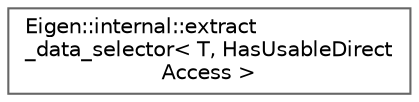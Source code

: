 digraph "类继承关系图"
{
 // LATEX_PDF_SIZE
  bgcolor="transparent";
  edge [fontname=Helvetica,fontsize=10,labelfontname=Helvetica,labelfontsize=10];
  node [fontname=Helvetica,fontsize=10,shape=box,height=0.2,width=0.4];
  rankdir="LR";
  Node0 [id="Node000000",label="Eigen::internal::extract\l_data_selector\< T, HasUsableDirect\lAccess \>",height=0.2,width=0.4,color="grey40", fillcolor="white", style="filled",URL="$struct_eigen_1_1internal_1_1extract__data__selector.html",tooltip=" "];
}
